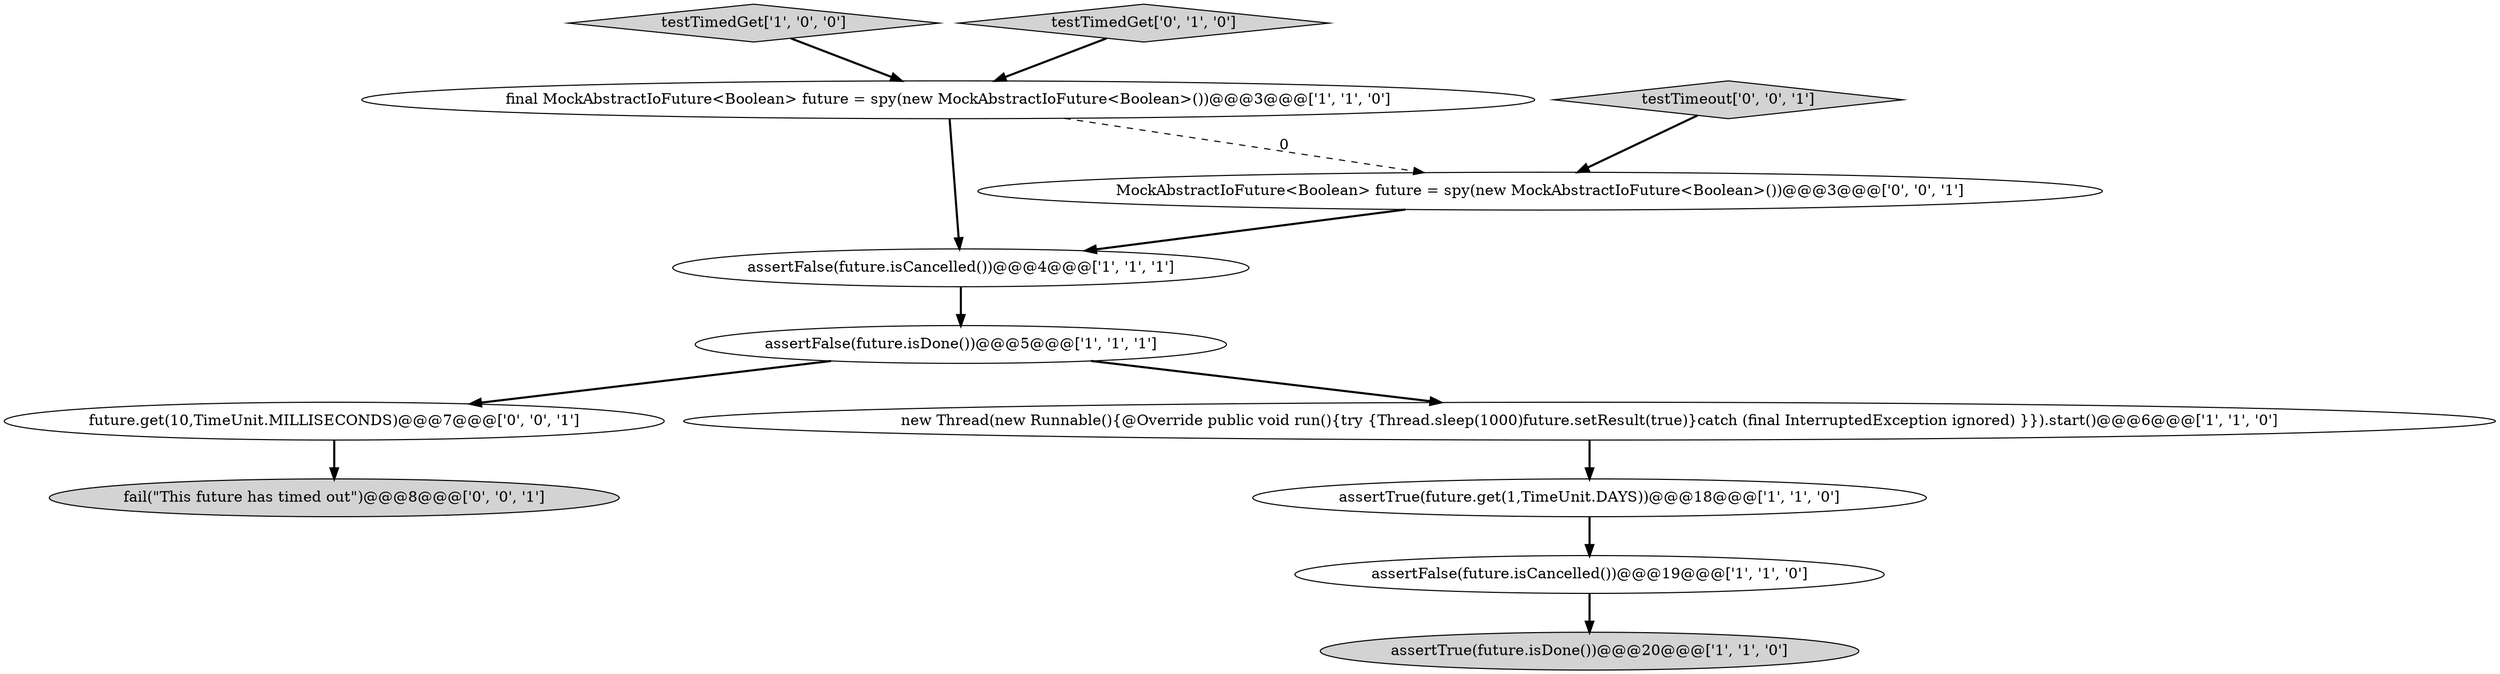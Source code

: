 digraph {
3 [style = filled, label = "testTimedGet['1', '0', '0']", fillcolor = lightgray, shape = diamond image = "AAA0AAABBB1BBB"];
0 [style = filled, label = "assertFalse(future.isDone())@@@5@@@['1', '1', '1']", fillcolor = white, shape = ellipse image = "AAA0AAABBB1BBB"];
6 [style = filled, label = "assertTrue(future.isDone())@@@20@@@['1', '1', '0']", fillcolor = lightgray, shape = ellipse image = "AAA0AAABBB1BBB"];
2 [style = filled, label = "assertFalse(future.isCancelled())@@@19@@@['1', '1', '0']", fillcolor = white, shape = ellipse image = "AAA0AAABBB1BBB"];
8 [style = filled, label = "testTimedGet['0', '1', '0']", fillcolor = lightgray, shape = diamond image = "AAA0AAABBB2BBB"];
4 [style = filled, label = "final MockAbstractIoFuture<Boolean> future = spy(new MockAbstractIoFuture<Boolean>())@@@3@@@['1', '1', '0']", fillcolor = white, shape = ellipse image = "AAA0AAABBB1BBB"];
11 [style = filled, label = "future.get(10,TimeUnit.MILLISECONDS)@@@7@@@['0', '0', '1']", fillcolor = white, shape = ellipse image = "AAA0AAABBB3BBB"];
5 [style = filled, label = "assertFalse(future.isCancelled())@@@4@@@['1', '1', '1']", fillcolor = white, shape = ellipse image = "AAA0AAABBB1BBB"];
9 [style = filled, label = "fail(\"This future has timed out\")@@@8@@@['0', '0', '1']", fillcolor = lightgray, shape = ellipse image = "AAA0AAABBB3BBB"];
10 [style = filled, label = "MockAbstractIoFuture<Boolean> future = spy(new MockAbstractIoFuture<Boolean>())@@@3@@@['0', '0', '1']", fillcolor = white, shape = ellipse image = "AAA0AAABBB3BBB"];
1 [style = filled, label = "assertTrue(future.get(1,TimeUnit.DAYS))@@@18@@@['1', '1', '0']", fillcolor = white, shape = ellipse image = "AAA0AAABBB1BBB"];
7 [style = filled, label = "new Thread(new Runnable(){@Override public void run(){try {Thread.sleep(1000)future.setResult(true)}catch (final InterruptedException ignored) }}).start()@@@6@@@['1', '1', '0']", fillcolor = white, shape = ellipse image = "AAA0AAABBB1BBB"];
12 [style = filled, label = "testTimeout['0', '0', '1']", fillcolor = lightgray, shape = diamond image = "AAA0AAABBB3BBB"];
0->11 [style = bold, label=""];
1->2 [style = bold, label=""];
12->10 [style = bold, label=""];
7->1 [style = bold, label=""];
8->4 [style = bold, label=""];
10->5 [style = bold, label=""];
4->10 [style = dashed, label="0"];
5->0 [style = bold, label=""];
11->9 [style = bold, label=""];
4->5 [style = bold, label=""];
2->6 [style = bold, label=""];
3->4 [style = bold, label=""];
0->7 [style = bold, label=""];
}

